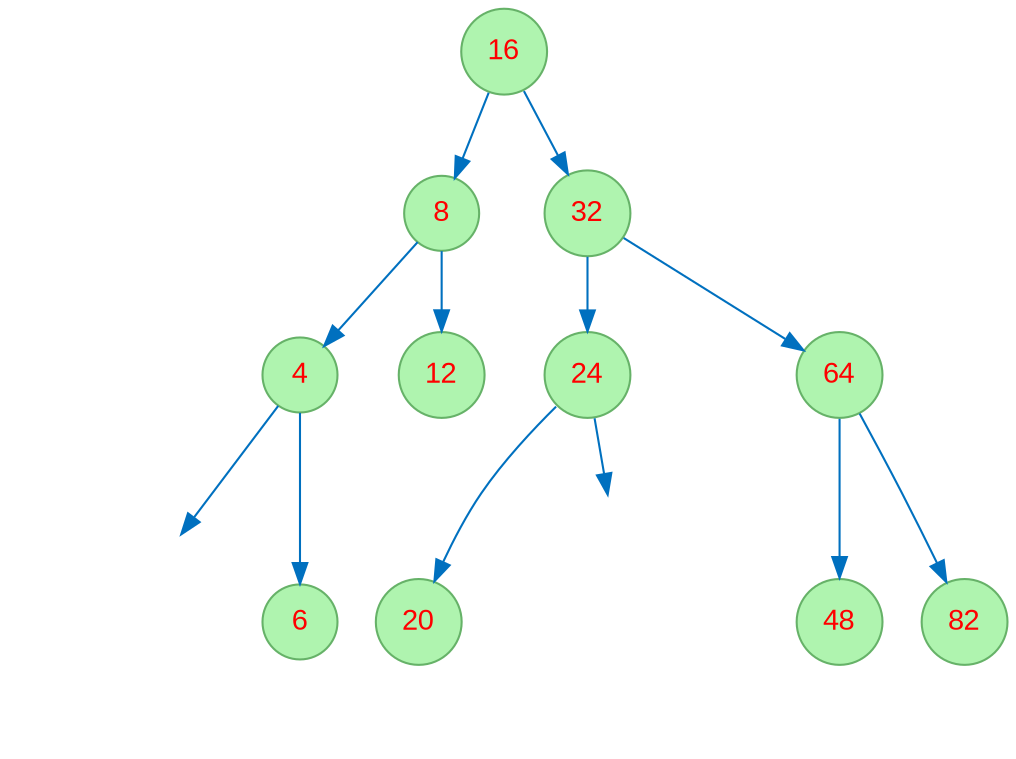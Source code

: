 digraph tree3_DecoratedWith_7 {
node [fontname="Arial", fontcolor=red, shape=circle, style=filled, color="#66B268", fillcolor="#AFF4AF" ];
edge [color = "#0070BF"];
1494279232 [label="16"];
1494279232 -> 1650967483;
1650967483 [label="8"];
1650967483 -> 87285178;
87285178 [label="4"];
l87285178 [style=invis];
87285178 -> l87285178;
87285178 -> 610998173;
610998173 [label="6"];
1650967483 -> 2047329716;
2047329716 [label="12"];
1494279232 -> 648129364;
648129364 [label="32"];
648129364 -> 1029991479;
1029991479 [label="24"];
1029991479 -> 1104106489;
1104106489 [label="20"];
l1029991479 [style=invis];
1029991479 -> l1029991479;
648129364 -> 94438417;
94438417 [label="64"];
94438417 -> 787604730;
787604730 [label="48"];
94438417 -> 812265671;
812265671 [label="82"];
}
